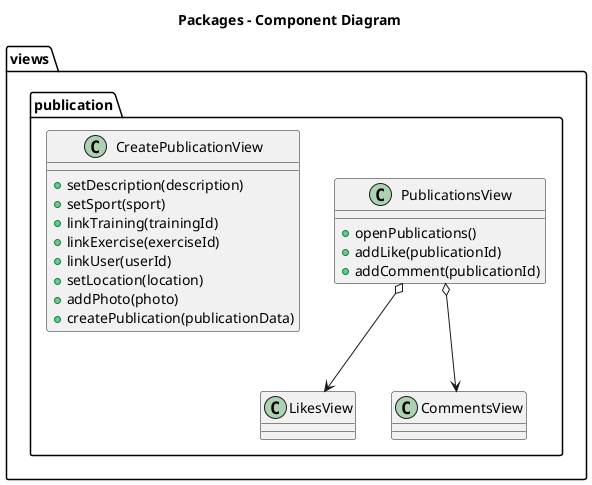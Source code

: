 @startuml

title Packages - Component Diagram

package views {

package publication {
class PublicationsView {
+ openPublications()
+ addLike(publicationId)
+ addComment(publicationId)
}
PublicationsView o--> LikesView
PublicationsView o--> CommentsView
class LikesView {}
class CommentsView {}
class CreatePublicationView {
+ setDescription(description)
+ setSport(sport)
+ linkTraining(trainingId)
+ linkExercise(exerciseId)
+ linkUser(userId)
+ setLocation(location)
+ addPhoto(photo)
+ createPublication(publicationData)
}
}

}

@enduml